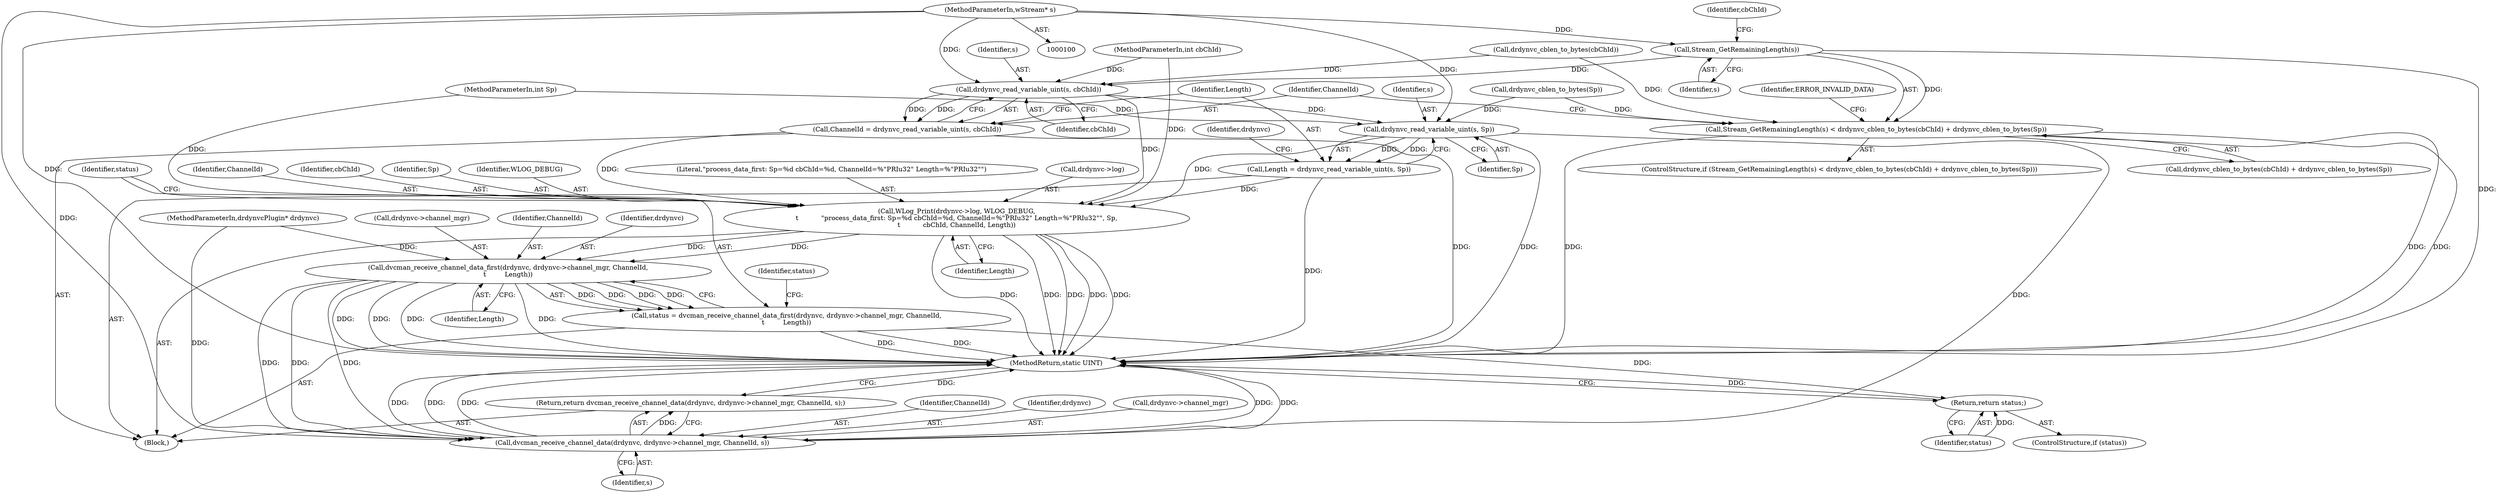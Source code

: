 digraph "0_FreeRDP_baee520e3dd9be6511c45a14c5f5e77784de1471_4@API" {
"1000111" [label="(Call,Stream_GetRemainingLength(s))"];
"1000104" [label="(MethodParameterIn,wStream* s)"];
"1000110" [label="(Call,Stream_GetRemainingLength(s) < drdynvc_cblen_to_bytes(cbChId) + drdynvc_cblen_to_bytes(Sp))"];
"1000122" [label="(Call,drdynvc_read_variable_uint(s, cbChId))"];
"1000120" [label="(Call,ChannelId = drdynvc_read_variable_uint(s, cbChId))"];
"1000130" [label="(Call,WLog_Print(drdynvc->log, WLOG_DEBUG,\n\t           \"process_data_first: Sp=%d cbChId=%d, ChannelId=%\"PRIu32\" Length=%\"PRIu32\"\", Sp,\n\t           cbChId, ChannelId, Length))"];
"1000142" [label="(Call,dvcman_receive_channel_data_first(drdynvc, drdynvc->channel_mgr, ChannelId,\n\t         Length))"];
"1000140" [label="(Call,status = dvcman_receive_channel_data_first(drdynvc, drdynvc->channel_mgr, ChannelId,\n\t         Length))"];
"1000151" [label="(Return,return status;)"];
"1000154" [label="(Call,dvcman_receive_channel_data(drdynvc, drdynvc->channel_mgr, ChannelId, s))"];
"1000153" [label="(Return,return dvcman_receive_channel_data(drdynvc, drdynvc->channel_mgr, ChannelId, s);)"];
"1000127" [label="(Call,drdynvc_read_variable_uint(s, Sp))"];
"1000125" [label="(Call,Length = drdynvc_read_variable_uint(s, Sp))"];
"1000161" [label="(MethodReturn,static UINT)"];
"1000125" [label="(Call,Length = drdynvc_read_variable_uint(s, Sp))"];
"1000138" [label="(Identifier,ChannelId)"];
"1000160" [label="(Identifier,s)"];
"1000159" [label="(Identifier,ChannelId)"];
"1000104" [label="(MethodParameterIn,wStream* s)"];
"1000149" [label="(ControlStructure,if (status))"];
"1000155" [label="(Identifier,drdynvc)"];
"1000153" [label="(Return,return dvcman_receive_channel_data(drdynvc, drdynvc->channel_mgr, ChannelId, s);)"];
"1000141" [label="(Identifier,status)"];
"1000137" [label="(Identifier,cbChId)"];
"1000156" [label="(Call,drdynvc->channel_mgr)"];
"1000122" [label="(Call,drdynvc_read_variable_uint(s, cbChId))"];
"1000123" [label="(Identifier,s)"];
"1000127" [label="(Call,drdynvc_read_variable_uint(s, Sp))"];
"1000136" [label="(Identifier,Sp)"];
"1000144" [label="(Call,drdynvc->channel_mgr)"];
"1000150" [label="(Identifier,status)"];
"1000112" [label="(Identifier,s)"];
"1000114" [label="(Call,drdynvc_cblen_to_bytes(cbChId))"];
"1000152" [label="(Identifier,status)"];
"1000154" [label="(Call,dvcman_receive_channel_data(drdynvc, drdynvc->channel_mgr, ChannelId, s))"];
"1000151" [label="(Return,return status;)"];
"1000129" [label="(Identifier,Sp)"];
"1000103" [label="(MethodParameterIn,int cbChId)"];
"1000110" [label="(Call,Stream_GetRemainingLength(s) < drdynvc_cblen_to_bytes(cbChId) + drdynvc_cblen_to_bytes(Sp))"];
"1000109" [label="(ControlStructure,if (Stream_GetRemainingLength(s) < drdynvc_cblen_to_bytes(cbChId) + drdynvc_cblen_to_bytes(Sp)))"];
"1000119" [label="(Identifier,ERROR_INVALID_DATA)"];
"1000124" [label="(Identifier,cbChId)"];
"1000126" [label="(Identifier,Length)"];
"1000148" [label="(Identifier,Length)"];
"1000113" [label="(Call,drdynvc_cblen_to_bytes(cbChId) + drdynvc_cblen_to_bytes(Sp))"];
"1000147" [label="(Identifier,ChannelId)"];
"1000142" [label="(Call,dvcman_receive_channel_data_first(drdynvc, drdynvc->channel_mgr, ChannelId,\n\t         Length))"];
"1000130" [label="(Call,WLog_Print(drdynvc->log, WLOG_DEBUG,\n\t           \"process_data_first: Sp=%d cbChId=%d, ChannelId=%\"PRIu32\" Length=%\"PRIu32\"\", Sp,\n\t           cbChId, ChannelId, Length))"];
"1000120" [label="(Call,ChannelId = drdynvc_read_variable_uint(s, cbChId))"];
"1000140" [label="(Call,status = dvcman_receive_channel_data_first(drdynvc, drdynvc->channel_mgr, ChannelId,\n\t         Length))"];
"1000134" [label="(Identifier,WLOG_DEBUG)"];
"1000121" [label="(Identifier,ChannelId)"];
"1000115" [label="(Identifier,cbChId)"];
"1000132" [label="(Identifier,drdynvc)"];
"1000143" [label="(Identifier,drdynvc)"];
"1000135" [label="(Literal,\"process_data_first: Sp=%d cbChId=%d, ChannelId=%\"PRIu32\" Length=%\"PRIu32\"\")"];
"1000116" [label="(Call,drdynvc_cblen_to_bytes(Sp))"];
"1000139" [label="(Identifier,Length)"];
"1000102" [label="(MethodParameterIn,int Sp)"];
"1000128" [label="(Identifier,s)"];
"1000101" [label="(MethodParameterIn,drdynvcPlugin* drdynvc)"];
"1000111" [label="(Call,Stream_GetRemainingLength(s))"];
"1000105" [label="(Block,)"];
"1000131" [label="(Call,drdynvc->log)"];
"1000111" -> "1000110"  [label="AST: "];
"1000111" -> "1000112"  [label="CFG: "];
"1000112" -> "1000111"  [label="AST: "];
"1000115" -> "1000111"  [label="CFG: "];
"1000111" -> "1000161"  [label="DDG: "];
"1000111" -> "1000110"  [label="DDG: "];
"1000104" -> "1000111"  [label="DDG: "];
"1000111" -> "1000122"  [label="DDG: "];
"1000104" -> "1000100"  [label="AST: "];
"1000104" -> "1000161"  [label="DDG: "];
"1000104" -> "1000122"  [label="DDG: "];
"1000104" -> "1000127"  [label="DDG: "];
"1000104" -> "1000154"  [label="DDG: "];
"1000110" -> "1000109"  [label="AST: "];
"1000110" -> "1000113"  [label="CFG: "];
"1000113" -> "1000110"  [label="AST: "];
"1000119" -> "1000110"  [label="CFG: "];
"1000121" -> "1000110"  [label="CFG: "];
"1000110" -> "1000161"  [label="DDG: "];
"1000110" -> "1000161"  [label="DDG: "];
"1000110" -> "1000161"  [label="DDG: "];
"1000114" -> "1000110"  [label="DDG: "];
"1000116" -> "1000110"  [label="DDG: "];
"1000122" -> "1000120"  [label="AST: "];
"1000122" -> "1000124"  [label="CFG: "];
"1000123" -> "1000122"  [label="AST: "];
"1000124" -> "1000122"  [label="AST: "];
"1000120" -> "1000122"  [label="CFG: "];
"1000122" -> "1000120"  [label="DDG: "];
"1000122" -> "1000120"  [label="DDG: "];
"1000114" -> "1000122"  [label="DDG: "];
"1000103" -> "1000122"  [label="DDG: "];
"1000122" -> "1000127"  [label="DDG: "];
"1000122" -> "1000130"  [label="DDG: "];
"1000120" -> "1000105"  [label="AST: "];
"1000121" -> "1000120"  [label="AST: "];
"1000126" -> "1000120"  [label="CFG: "];
"1000120" -> "1000161"  [label="DDG: "];
"1000120" -> "1000130"  [label="DDG: "];
"1000130" -> "1000105"  [label="AST: "];
"1000130" -> "1000139"  [label="CFG: "];
"1000131" -> "1000130"  [label="AST: "];
"1000134" -> "1000130"  [label="AST: "];
"1000135" -> "1000130"  [label="AST: "];
"1000136" -> "1000130"  [label="AST: "];
"1000137" -> "1000130"  [label="AST: "];
"1000138" -> "1000130"  [label="AST: "];
"1000139" -> "1000130"  [label="AST: "];
"1000141" -> "1000130"  [label="CFG: "];
"1000130" -> "1000161"  [label="DDG: "];
"1000130" -> "1000161"  [label="DDG: "];
"1000130" -> "1000161"  [label="DDG: "];
"1000130" -> "1000161"  [label="DDG: "];
"1000130" -> "1000161"  [label="DDG: "];
"1000127" -> "1000130"  [label="DDG: "];
"1000102" -> "1000130"  [label="DDG: "];
"1000103" -> "1000130"  [label="DDG: "];
"1000125" -> "1000130"  [label="DDG: "];
"1000130" -> "1000142"  [label="DDG: "];
"1000130" -> "1000142"  [label="DDG: "];
"1000142" -> "1000140"  [label="AST: "];
"1000142" -> "1000148"  [label="CFG: "];
"1000143" -> "1000142"  [label="AST: "];
"1000144" -> "1000142"  [label="AST: "];
"1000147" -> "1000142"  [label="AST: "];
"1000148" -> "1000142"  [label="AST: "];
"1000140" -> "1000142"  [label="CFG: "];
"1000142" -> "1000161"  [label="DDG: "];
"1000142" -> "1000161"  [label="DDG: "];
"1000142" -> "1000161"  [label="DDG: "];
"1000142" -> "1000161"  [label="DDG: "];
"1000142" -> "1000140"  [label="DDG: "];
"1000142" -> "1000140"  [label="DDG: "];
"1000142" -> "1000140"  [label="DDG: "];
"1000142" -> "1000140"  [label="DDG: "];
"1000101" -> "1000142"  [label="DDG: "];
"1000142" -> "1000154"  [label="DDG: "];
"1000142" -> "1000154"  [label="DDG: "];
"1000142" -> "1000154"  [label="DDG: "];
"1000140" -> "1000105"  [label="AST: "];
"1000141" -> "1000140"  [label="AST: "];
"1000150" -> "1000140"  [label="CFG: "];
"1000140" -> "1000161"  [label="DDG: "];
"1000140" -> "1000161"  [label="DDG: "];
"1000140" -> "1000151"  [label="DDG: "];
"1000151" -> "1000149"  [label="AST: "];
"1000151" -> "1000152"  [label="CFG: "];
"1000152" -> "1000151"  [label="AST: "];
"1000161" -> "1000151"  [label="CFG: "];
"1000151" -> "1000161"  [label="DDG: "];
"1000152" -> "1000151"  [label="DDG: "];
"1000154" -> "1000153"  [label="AST: "];
"1000154" -> "1000160"  [label="CFG: "];
"1000155" -> "1000154"  [label="AST: "];
"1000156" -> "1000154"  [label="AST: "];
"1000159" -> "1000154"  [label="AST: "];
"1000160" -> "1000154"  [label="AST: "];
"1000153" -> "1000154"  [label="CFG: "];
"1000154" -> "1000161"  [label="DDG: "];
"1000154" -> "1000161"  [label="DDG: "];
"1000154" -> "1000161"  [label="DDG: "];
"1000154" -> "1000161"  [label="DDG: "];
"1000154" -> "1000161"  [label="DDG: "];
"1000154" -> "1000153"  [label="DDG: "];
"1000101" -> "1000154"  [label="DDG: "];
"1000127" -> "1000154"  [label="DDG: "];
"1000153" -> "1000105"  [label="AST: "];
"1000161" -> "1000153"  [label="CFG: "];
"1000153" -> "1000161"  [label="DDG: "];
"1000127" -> "1000125"  [label="AST: "];
"1000127" -> "1000129"  [label="CFG: "];
"1000128" -> "1000127"  [label="AST: "];
"1000129" -> "1000127"  [label="AST: "];
"1000125" -> "1000127"  [label="CFG: "];
"1000127" -> "1000161"  [label="DDG: "];
"1000127" -> "1000125"  [label="DDG: "];
"1000127" -> "1000125"  [label="DDG: "];
"1000116" -> "1000127"  [label="DDG: "];
"1000102" -> "1000127"  [label="DDG: "];
"1000125" -> "1000105"  [label="AST: "];
"1000126" -> "1000125"  [label="AST: "];
"1000132" -> "1000125"  [label="CFG: "];
"1000125" -> "1000161"  [label="DDG: "];
}
